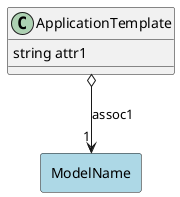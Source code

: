 @startuml

class "ApplicationTemplate" as Model {
 string attr1

 
}

rectangle "ModelName" as ModelName #lightblue {
}

Model o--> "1" ModelName : assoc1





@enduml
